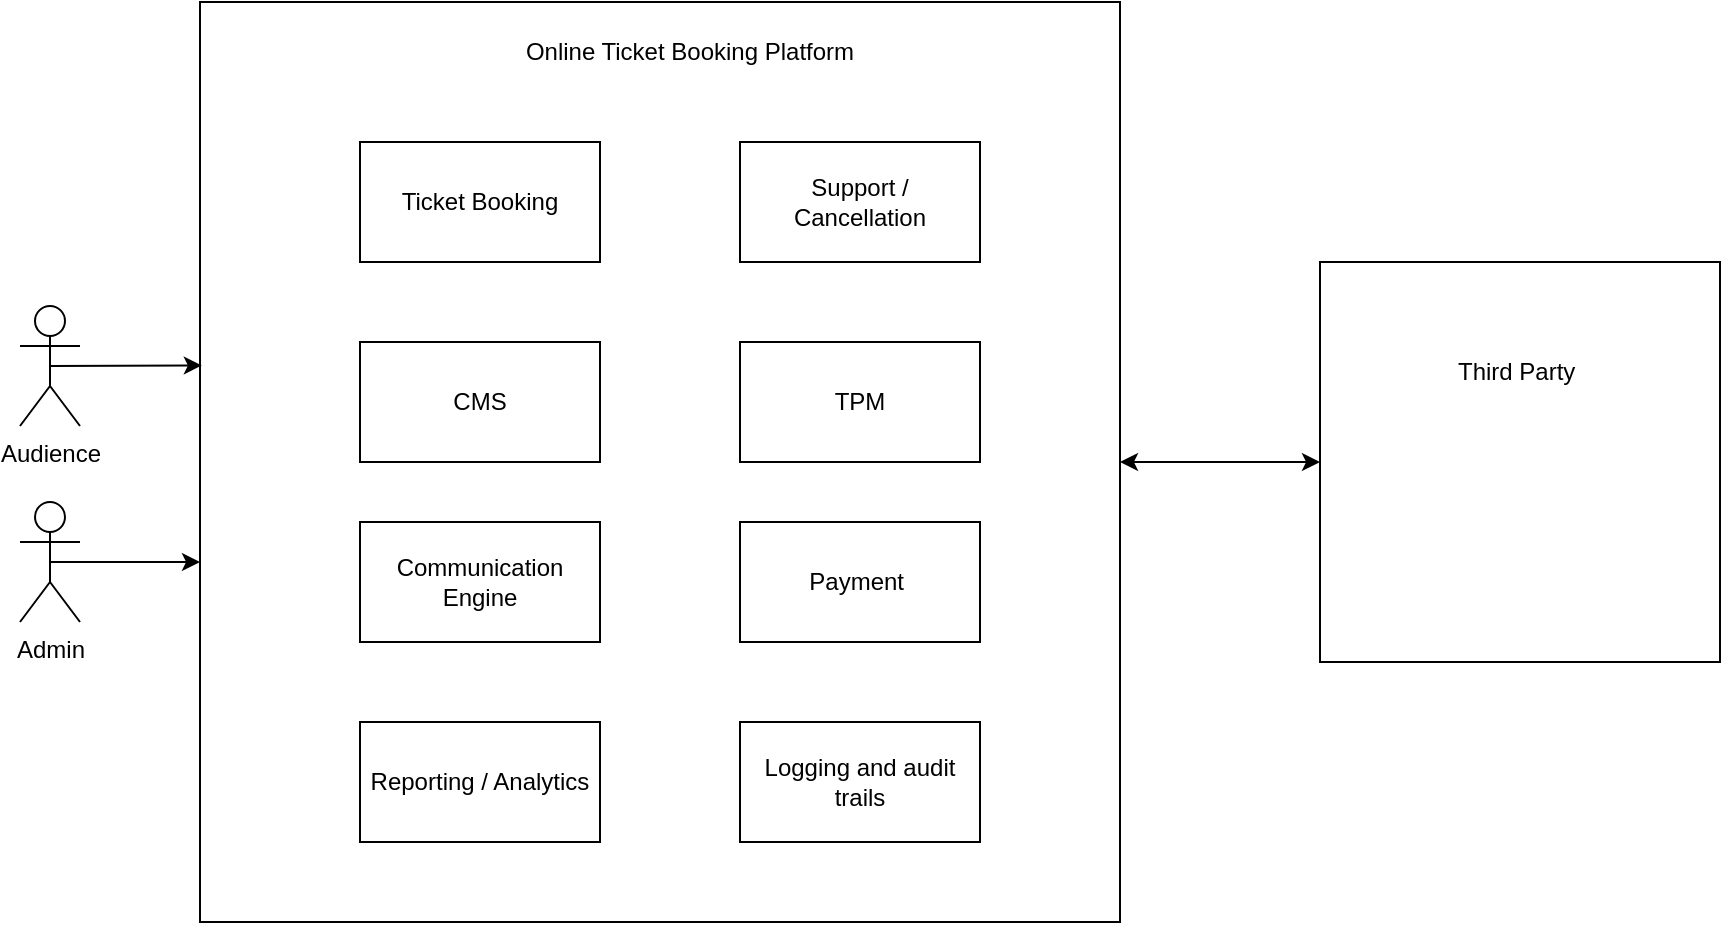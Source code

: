 <mxfile version="24.6.4" type="device" pages="2">
  <diagram name="Page-1" id="ZETrsGoXSaeO2oadTcNZ">
    <mxGraphModel dx="2020" dy="769" grid="1" gridSize="10" guides="1" tooltips="1" connect="1" arrows="1" fold="1" page="1" pageScale="1" pageWidth="827" pageHeight="1169" math="0" shadow="0">
      <root>
        <mxCell id="0" />
        <mxCell id="1" parent="0" />
        <mxCell id="-ZY2I9VDRxKjqA1raJWd-1" value="" style="whiteSpace=wrap;html=1;aspect=fixed;" vertex="1" parent="1">
          <mxGeometry x="40" y="70" width="460" height="460" as="geometry" />
        </mxCell>
        <mxCell id="-ZY2I9VDRxKjqA1raJWd-2" value="Ticket Booking" style="rounded=0;whiteSpace=wrap;html=1;" vertex="1" parent="1">
          <mxGeometry x="120" y="140" width="120" height="60" as="geometry" />
        </mxCell>
        <mxCell id="-ZY2I9VDRxKjqA1raJWd-3" value="Audience" style="shape=umlActor;verticalLabelPosition=bottom;verticalAlign=top;html=1;outlineConnect=0;" vertex="1" parent="1">
          <mxGeometry x="-50" y="222" width="30" height="60" as="geometry" />
        </mxCell>
        <mxCell id="-ZY2I9VDRxKjqA1raJWd-4" value="Admin" style="shape=umlActor;verticalLabelPosition=bottom;verticalAlign=top;html=1;outlineConnect=0;" vertex="1" parent="1">
          <mxGeometry x="-50" y="320" width="30" height="60" as="geometry" />
        </mxCell>
        <mxCell id="-ZY2I9VDRxKjqA1raJWd-5" value="Support / Cancellation" style="rounded=0;whiteSpace=wrap;html=1;" vertex="1" parent="1">
          <mxGeometry x="310" y="140" width="120" height="60" as="geometry" />
        </mxCell>
        <mxCell id="-ZY2I9VDRxKjqA1raJWd-6" value="CMS" style="rounded=0;whiteSpace=wrap;html=1;" vertex="1" parent="1">
          <mxGeometry x="120" y="240" width="120" height="60" as="geometry" />
        </mxCell>
        <mxCell id="-ZY2I9VDRxKjqA1raJWd-7" value="Online Ticket Booking Platform" style="text;html=1;align=center;verticalAlign=middle;whiteSpace=wrap;rounded=0;" vertex="1" parent="1">
          <mxGeometry x="180" y="80" width="210" height="30" as="geometry" />
        </mxCell>
        <mxCell id="-ZY2I9VDRxKjqA1raJWd-8" value="" style="whiteSpace=wrap;html=1;aspect=fixed;" vertex="1" parent="1">
          <mxGeometry x="600" y="200" width="200" height="200" as="geometry" />
        </mxCell>
        <mxCell id="-ZY2I9VDRxKjqA1raJWd-9" value="Third Party&amp;nbsp;" style="text;html=1;align=center;verticalAlign=middle;whiteSpace=wrap;rounded=0;" vertex="1" parent="1">
          <mxGeometry x="640" y="240" width="120" height="30" as="geometry" />
        </mxCell>
        <mxCell id="-ZY2I9VDRxKjqA1raJWd-12" value="TPM" style="rounded=0;whiteSpace=wrap;html=1;" vertex="1" parent="1">
          <mxGeometry x="310" y="240" width="120" height="60" as="geometry" />
        </mxCell>
        <mxCell id="-ZY2I9VDRxKjqA1raJWd-13" value="" style="endArrow=classic;html=1;rounded=0;exitX=0.5;exitY=0.5;exitDx=0;exitDy=0;exitPerimeter=0;entryX=0.002;entryY=0.395;entryDx=0;entryDy=0;entryPerimeter=0;" edge="1" parent="1" source="-ZY2I9VDRxKjqA1raJWd-3" target="-ZY2I9VDRxKjqA1raJWd-1">
          <mxGeometry width="50" height="50" relative="1" as="geometry">
            <mxPoint x="350" y="340" as="sourcePoint" />
            <mxPoint x="400" y="290" as="targetPoint" />
          </mxGeometry>
        </mxCell>
        <mxCell id="-ZY2I9VDRxKjqA1raJWd-14" value="" style="endArrow=classic;html=1;rounded=0;exitX=0.5;exitY=0.5;exitDx=0;exitDy=0;exitPerimeter=0;" edge="1" parent="1" source="-ZY2I9VDRxKjqA1raJWd-4">
          <mxGeometry width="50" height="50" relative="1" as="geometry">
            <mxPoint x="-20" y="349.5" as="sourcePoint" />
            <mxPoint x="40" y="350" as="targetPoint" />
          </mxGeometry>
        </mxCell>
        <mxCell id="-ZY2I9VDRxKjqA1raJWd-15" value="" style="endArrow=classic;startArrow=classic;html=1;rounded=0;entryX=0;entryY=0.5;entryDx=0;entryDy=0;" edge="1" parent="1" source="-ZY2I9VDRxKjqA1raJWd-1" target="-ZY2I9VDRxKjqA1raJWd-8">
          <mxGeometry width="50" height="50" relative="1" as="geometry">
            <mxPoint x="350" y="340" as="sourcePoint" />
            <mxPoint x="400" y="290" as="targetPoint" />
          </mxGeometry>
        </mxCell>
        <mxCell id="-ZY2I9VDRxKjqA1raJWd-16" value="Communication Engine" style="rounded=0;whiteSpace=wrap;html=1;" vertex="1" parent="1">
          <mxGeometry x="120" y="330" width="120" height="60" as="geometry" />
        </mxCell>
        <mxCell id="-ZY2I9VDRxKjqA1raJWd-17" value="Payment&amp;nbsp;" style="rounded=0;whiteSpace=wrap;html=1;" vertex="1" parent="1">
          <mxGeometry x="310" y="330" width="120" height="60" as="geometry" />
        </mxCell>
        <mxCell id="-ZY2I9VDRxKjqA1raJWd-18" value="Reporting / Analytics" style="rounded=0;whiteSpace=wrap;html=1;" vertex="1" parent="1">
          <mxGeometry x="120" y="430" width="120" height="60" as="geometry" />
        </mxCell>
        <mxCell id="-ZY2I9VDRxKjqA1raJWd-19" value="Logging and audit trails" style="rounded=0;whiteSpace=wrap;html=1;" vertex="1" parent="1">
          <mxGeometry x="310" y="430" width="120" height="60" as="geometry" />
        </mxCell>
      </root>
    </mxGraphModel>
  </diagram>
  <diagram id="EAps5bdkBLDhu_HRFeKK" name="Page-2">
    <mxGraphModel dx="2947" dy="1367" grid="1" gridSize="10" guides="1" tooltips="1" connect="1" arrows="1" fold="1" page="1" pageScale="1" pageWidth="827" pageHeight="1169" math="0" shadow="0">
      <root>
        <mxCell id="0" />
        <mxCell id="1" parent="0" />
        <mxCell id="jvGvWvFFR-JhSyhKIdFV-46" value="" style="edgeStyle=orthogonalEdgeStyle;rounded=0;orthogonalLoop=1;jettySize=auto;html=1;entryX=0;entryY=0.5;entryDx=0;entryDy=0;" edge="1" parent="1" source="jvGvWvFFR-JhSyhKIdFV-1" target="jvGvWvFFR-JhSyhKIdFV-20">
          <mxGeometry relative="1" as="geometry">
            <mxPoint x="560" y="270" as="targetPoint" />
          </mxGeometry>
        </mxCell>
        <mxCell id="jvGvWvFFR-JhSyhKIdFV-1" value="User" style="rounded=0;whiteSpace=wrap;html=1;" vertex="1" parent="1">
          <mxGeometry x="340" y="240" width="120" height="60" as="geometry" />
        </mxCell>
        <mxCell id="jvGvWvFFR-JhSyhKIdFV-2" value="userId" style="ellipse;whiteSpace=wrap;html=1;" vertex="1" parent="1">
          <mxGeometry x="290" y="170" width="70" height="40" as="geometry" />
        </mxCell>
        <mxCell id="jvGvWvFFR-JhSyhKIdFV-3" value="username" style="ellipse;whiteSpace=wrap;html=1;" vertex="1" parent="1">
          <mxGeometry x="365" y="170" width="70" height="40" as="geometry" />
        </mxCell>
        <mxCell id="jvGvWvFFR-JhSyhKIdFV-4" value="PII" style="ellipse;whiteSpace=wrap;html=1;" vertex="1" parent="1">
          <mxGeometry x="230" y="200" width="70" height="40" as="geometry" />
        </mxCell>
        <mxCell id="jvGvWvFFR-JhSyhKIdFV-5" value="mobile" style="ellipse;whiteSpace=wrap;html=1;" vertex="1" parent="1">
          <mxGeometry x="220" y="250" width="70" height="40" as="geometry" />
        </mxCell>
        <mxCell id="jvGvWvFFR-JhSyhKIdFV-6" value="createdAt" style="ellipse;whiteSpace=wrap;html=1;" vertex="1" parent="1">
          <mxGeometry x="220" y="300" width="70" height="40" as="geometry" />
        </mxCell>
        <mxCell id="jvGvWvFFR-JhSyhKIdFV-7" value="updatedAt" style="ellipse;whiteSpace=wrap;html=1;" vertex="1" parent="1">
          <mxGeometry x="280" y="340" width="70" height="40" as="geometry" />
        </mxCell>
        <mxCell id="jvGvWvFFR-JhSyhKIdFV-8" value="" style="endArrow=classic;html=1;rounded=0;exitX=0.5;exitY=1;exitDx=0;exitDy=0;entryX=0;entryY=0;entryDx=0;entryDy=0;" edge="1" parent="1" source="jvGvWvFFR-JhSyhKIdFV-2" target="jvGvWvFFR-JhSyhKIdFV-1">
          <mxGeometry width="50" height="50" relative="1" as="geometry">
            <mxPoint x="390" y="340" as="sourcePoint" />
            <mxPoint x="440" y="290" as="targetPoint" />
          </mxGeometry>
        </mxCell>
        <mxCell id="jvGvWvFFR-JhSyhKIdFV-9" value="" style="endArrow=classic;html=1;rounded=0;exitX=0.5;exitY=1;exitDx=0;exitDy=0;entryX=0.5;entryY=0;entryDx=0;entryDy=0;" edge="1" parent="1" source="jvGvWvFFR-JhSyhKIdFV-3" target="jvGvWvFFR-JhSyhKIdFV-1">
          <mxGeometry width="50" height="50" relative="1" as="geometry">
            <mxPoint x="335" y="220" as="sourcePoint" />
            <mxPoint x="350" y="250" as="targetPoint" />
          </mxGeometry>
        </mxCell>
        <mxCell id="jvGvWvFFR-JhSyhKIdFV-10" value="" style="endArrow=classic;html=1;rounded=0;exitX=1;exitY=1;exitDx=0;exitDy=0;entryX=0;entryY=0.25;entryDx=0;entryDy=0;" edge="1" parent="1" source="jvGvWvFFR-JhSyhKIdFV-4" target="jvGvWvFFR-JhSyhKIdFV-1">
          <mxGeometry width="50" height="50" relative="1" as="geometry">
            <mxPoint x="424" y="220" as="sourcePoint" />
            <mxPoint x="410" y="250" as="targetPoint" />
          </mxGeometry>
        </mxCell>
        <mxCell id="jvGvWvFFR-JhSyhKIdFV-11" value="" style="endArrow=classic;html=1;rounded=0;exitX=1;exitY=0.5;exitDx=0;exitDy=0;entryX=0;entryY=0.383;entryDx=0;entryDy=0;entryPerimeter=0;" edge="1" parent="1" source="jvGvWvFFR-JhSyhKIdFV-5" target="jvGvWvFFR-JhSyhKIdFV-1">
          <mxGeometry width="50" height="50" relative="1" as="geometry">
            <mxPoint x="300" y="244" as="sourcePoint" />
            <mxPoint x="350" y="265" as="targetPoint" />
          </mxGeometry>
        </mxCell>
        <mxCell id="jvGvWvFFR-JhSyhKIdFV-12" value="" style="endArrow=classic;html=1;rounded=0;exitX=1;exitY=0;exitDx=0;exitDy=0;entryX=0;entryY=0.5;entryDx=0;entryDy=0;" edge="1" parent="1" source="jvGvWvFFR-JhSyhKIdFV-6" target="jvGvWvFFR-JhSyhKIdFV-1">
          <mxGeometry width="50" height="50" relative="1" as="geometry">
            <mxPoint x="300" y="280" as="sourcePoint" />
            <mxPoint x="350" y="273" as="targetPoint" />
          </mxGeometry>
        </mxCell>
        <mxCell id="jvGvWvFFR-JhSyhKIdFV-13" value="" style="endArrow=classic;html=1;rounded=0;exitX=0.5;exitY=0;exitDx=0;exitDy=0;entryX=0;entryY=0.75;entryDx=0;entryDy=0;" edge="1" parent="1" source="jvGvWvFFR-JhSyhKIdFV-7" target="jvGvWvFFR-JhSyhKIdFV-1">
          <mxGeometry width="50" height="50" relative="1" as="geometry">
            <mxPoint x="290" y="316" as="sourcePoint" />
            <mxPoint x="350" y="280" as="targetPoint" />
          </mxGeometry>
        </mxCell>
        <mxCell id="jvGvWvFFR-JhSyhKIdFV-15" value="" style="edgeStyle=orthogonalEdgeStyle;rounded=0;orthogonalLoop=1;jettySize=auto;html=1;" edge="1" parent="1" source="jvGvWvFFR-JhSyhKIdFV-14" target="jvGvWvFFR-JhSyhKIdFV-1">
          <mxGeometry relative="1" as="geometry" />
        </mxCell>
        <mxCell id="jvGvWvFFR-JhSyhKIdFV-14" value="Password" style="ellipse;whiteSpace=wrap;html=1;" vertex="1" parent="1">
          <mxGeometry x="365" y="340" width="70" height="40" as="geometry" />
        </mxCell>
        <mxCell id="jvGvWvFFR-JhSyhKIdFV-16" value="email" style="ellipse;whiteSpace=wrap;html=1;" vertex="1" parent="1">
          <mxGeometry x="440" y="170" width="70" height="40" as="geometry" />
        </mxCell>
        <mxCell id="jvGvWvFFR-JhSyhKIdFV-18" value="" style="endArrow=classic;html=1;rounded=0;exitX=0;exitY=1;exitDx=0;exitDy=0;entryX=0.75;entryY=0;entryDx=0;entryDy=0;" edge="1" parent="1" source="jvGvWvFFR-JhSyhKIdFV-16" target="jvGvWvFFR-JhSyhKIdFV-1">
          <mxGeometry width="50" height="50" relative="1" as="geometry">
            <mxPoint x="410" y="220" as="sourcePoint" />
            <mxPoint x="410" y="250" as="targetPoint" />
          </mxGeometry>
        </mxCell>
        <mxCell id="jvGvWvFFR-JhSyhKIdFV-20" value="Book" style="rhombus;whiteSpace=wrap;html=1;" vertex="1" parent="1">
          <mxGeometry x="630" y="230" width="80" height="80" as="geometry" />
        </mxCell>
        <mxCell id="jvGvWvFFR-JhSyhKIdFV-68" value="" style="edgeStyle=orthogonalEdgeStyle;rounded=0;orthogonalLoop=1;jettySize=auto;html=1;" edge="1" parent="1" source="jvGvWvFFR-JhSyhKIdFV-22" target="jvGvWvFFR-JhSyhKIdFV-65">
          <mxGeometry relative="1" as="geometry" />
        </mxCell>
        <mxCell id="jvGvWvFFR-JhSyhKIdFV-22" value="Booking" style="rounded=0;whiteSpace=wrap;html=1;" vertex="1" parent="1">
          <mxGeometry x="920" y="240" width="120" height="60" as="geometry" />
        </mxCell>
        <mxCell id="jvGvWvFFR-JhSyhKIdFV-23" value="BookingID" style="ellipse;whiteSpace=wrap;html=1;" vertex="1" parent="1">
          <mxGeometry x="870" y="170" width="70" height="40" as="geometry" />
        </mxCell>
        <mxCell id="jvGvWvFFR-JhSyhKIdFV-24" value="UserID" style="ellipse;whiteSpace=wrap;html=1;" vertex="1" parent="1">
          <mxGeometry x="945" y="170" width="70" height="40" as="geometry" />
        </mxCell>
        <mxCell id="jvGvWvFFR-JhSyhKIdFV-25" value="BookingDate" style="ellipse;whiteSpace=wrap;html=1;" vertex="1" parent="1">
          <mxGeometry x="810" y="200" width="70" height="40" as="geometry" />
        </mxCell>
        <mxCell id="jvGvWvFFR-JhSyhKIdFV-27" value="createdAt" style="ellipse;whiteSpace=wrap;html=1;" vertex="1" parent="1">
          <mxGeometry x="800" y="280" width="70" height="40" as="geometry" />
        </mxCell>
        <mxCell id="jvGvWvFFR-JhSyhKIdFV-28" value="updatedAt" style="ellipse;whiteSpace=wrap;html=1;" vertex="1" parent="1">
          <mxGeometry x="840" y="330" width="70" height="40" as="geometry" />
        </mxCell>
        <mxCell id="jvGvWvFFR-JhSyhKIdFV-29" value="" style="endArrow=classic;html=1;rounded=0;exitX=0.5;exitY=1;exitDx=0;exitDy=0;entryX=0;entryY=0;entryDx=0;entryDy=0;" edge="1" parent="1" source="jvGvWvFFR-JhSyhKIdFV-23" target="jvGvWvFFR-JhSyhKIdFV-22">
          <mxGeometry width="50" height="50" relative="1" as="geometry">
            <mxPoint x="970" y="340" as="sourcePoint" />
            <mxPoint x="1020" y="290" as="targetPoint" />
          </mxGeometry>
        </mxCell>
        <mxCell id="jvGvWvFFR-JhSyhKIdFV-30" value="" style="endArrow=classic;html=1;rounded=0;exitX=0.5;exitY=1;exitDx=0;exitDy=0;entryX=0.5;entryY=0;entryDx=0;entryDy=0;" edge="1" parent="1" source="jvGvWvFFR-JhSyhKIdFV-24" target="jvGvWvFFR-JhSyhKIdFV-22">
          <mxGeometry width="50" height="50" relative="1" as="geometry">
            <mxPoint x="915" y="220" as="sourcePoint" />
            <mxPoint x="930" y="250" as="targetPoint" />
          </mxGeometry>
        </mxCell>
        <mxCell id="jvGvWvFFR-JhSyhKIdFV-31" value="" style="endArrow=classic;html=1;rounded=0;exitX=1;exitY=1;exitDx=0;exitDy=0;entryX=0;entryY=0.25;entryDx=0;entryDy=0;" edge="1" parent="1" source="jvGvWvFFR-JhSyhKIdFV-25" target="jvGvWvFFR-JhSyhKIdFV-22">
          <mxGeometry width="50" height="50" relative="1" as="geometry">
            <mxPoint x="1004" y="220" as="sourcePoint" />
            <mxPoint x="990" y="250" as="targetPoint" />
          </mxGeometry>
        </mxCell>
        <mxCell id="jvGvWvFFR-JhSyhKIdFV-33" value="" style="endArrow=classic;html=1;rounded=0;exitX=1;exitY=0;exitDx=0;exitDy=0;entryX=0;entryY=0.5;entryDx=0;entryDy=0;" edge="1" parent="1" source="jvGvWvFFR-JhSyhKIdFV-27" target="jvGvWvFFR-JhSyhKIdFV-22">
          <mxGeometry width="50" height="50" relative="1" as="geometry">
            <mxPoint x="880" y="280" as="sourcePoint" />
            <mxPoint x="930" y="273" as="targetPoint" />
          </mxGeometry>
        </mxCell>
        <mxCell id="jvGvWvFFR-JhSyhKIdFV-34" value="" style="endArrow=classic;html=1;rounded=0;exitX=0.5;exitY=0;exitDx=0;exitDy=0;entryX=0;entryY=0.75;entryDx=0;entryDy=0;" edge="1" parent="1" source="jvGvWvFFR-JhSyhKIdFV-28" target="jvGvWvFFR-JhSyhKIdFV-22">
          <mxGeometry width="50" height="50" relative="1" as="geometry">
            <mxPoint x="870" y="316" as="sourcePoint" />
            <mxPoint x="930" y="280" as="targetPoint" />
          </mxGeometry>
        </mxCell>
        <mxCell id="jvGvWvFFR-JhSyhKIdFV-35" value="" style="edgeStyle=orthogonalEdgeStyle;rounded=0;orthogonalLoop=1;jettySize=auto;html=1;entryX=1;entryY=1;entryDx=0;entryDy=0;" edge="1" parent="1" source="jvGvWvFFR-JhSyhKIdFV-36" target="jvGvWvFFR-JhSyhKIdFV-22">
          <mxGeometry relative="1" as="geometry" />
        </mxCell>
        <mxCell id="jvGvWvFFR-JhSyhKIdFV-36" value="TotalPrice" style="ellipse;whiteSpace=wrap;html=1;" vertex="1" parent="1">
          <mxGeometry x="1110" y="310" width="70" height="40" as="geometry" />
        </mxCell>
        <mxCell id="jvGvWvFFR-JhSyhKIdFV-37" value="ShowtimeID" style="ellipse;whiteSpace=wrap;html=1;" vertex="1" parent="1">
          <mxGeometry x="1020" y="170" width="70" height="40" as="geometry" />
        </mxCell>
        <mxCell id="jvGvWvFFR-JhSyhKIdFV-38" value="" style="endArrow=classic;html=1;rounded=0;exitX=0;exitY=1;exitDx=0;exitDy=0;entryX=0.75;entryY=0;entryDx=0;entryDy=0;" edge="1" parent="1" source="jvGvWvFFR-JhSyhKIdFV-37" target="jvGvWvFFR-JhSyhKIdFV-22">
          <mxGeometry width="50" height="50" relative="1" as="geometry">
            <mxPoint x="990" y="220" as="sourcePoint" />
            <mxPoint x="990" y="250" as="targetPoint" />
          </mxGeometry>
        </mxCell>
        <mxCell id="jvGvWvFFR-JhSyhKIdFV-40" value="" style="edgeStyle=orthogonalEdgeStyle;rounded=0;orthogonalLoop=1;jettySize=auto;html=1;" edge="1" parent="1" source="jvGvWvFFR-JhSyhKIdFV-39" target="jvGvWvFFR-JhSyhKIdFV-22">
          <mxGeometry relative="1" as="geometry">
            <Array as="points">
              <mxPoint x="1065" y="320" />
              <mxPoint x="1020" y="320" />
            </Array>
          </mxGeometry>
        </mxCell>
        <mxCell id="jvGvWvFFR-JhSyhKIdFV-39" value="PaymentStatus" style="ellipse;whiteSpace=wrap;html=1;" vertex="1" parent="1">
          <mxGeometry x="1090" y="250" width="90" height="40" as="geometry" />
        </mxCell>
        <mxCell id="jvGvWvFFR-JhSyhKIdFV-41" value="PaymentMethod" style="ellipse;whiteSpace=wrap;html=1;" vertex="1" parent="1">
          <mxGeometry x="1070" y="205" width="100" height="40" as="geometry" />
        </mxCell>
        <mxCell id="jvGvWvFFR-JhSyhKIdFV-44" value="" style="endArrow=classic;html=1;rounded=0;exitX=0;exitY=0.5;exitDx=0;exitDy=0;entryX=1;entryY=0;entryDx=0;entryDy=0;" edge="1" parent="1" source="jvGvWvFFR-JhSyhKIdFV-41" target="jvGvWvFFR-JhSyhKIdFV-22">
          <mxGeometry width="50" height="50" relative="1" as="geometry">
            <mxPoint x="1040" y="214" as="sourcePoint" />
            <mxPoint x="1020" y="250" as="targetPoint" />
          </mxGeometry>
        </mxCell>
        <mxCell id="jvGvWvFFR-JhSyhKIdFV-47" value="" style="edgeStyle=orthogonalEdgeStyle;rounded=0;orthogonalLoop=1;jettySize=auto;html=1;entryX=0;entryY=0.5;entryDx=0;entryDy=0;exitX=1;exitY=0.5;exitDx=0;exitDy=0;" edge="1" parent="1" source="jvGvWvFFR-JhSyhKIdFV-20" target="jvGvWvFFR-JhSyhKIdFV-22">
          <mxGeometry relative="1" as="geometry">
            <mxPoint x="470" y="280" as="sourcePoint" />
            <mxPoint x="640" y="280" as="targetPoint" />
          </mxGeometry>
        </mxCell>
        <mxCell id="jvGvWvFFR-JhSyhKIdFV-72" value="" style="edgeStyle=orthogonalEdgeStyle;rounded=0;orthogonalLoop=1;jettySize=auto;html=1;" edge="1" parent="1" source="jvGvWvFFR-JhSyhKIdFV-48" target="jvGvWvFFR-JhSyhKIdFV-71">
          <mxGeometry relative="1" as="geometry" />
        </mxCell>
        <mxCell id="jvGvWvFFR-JhSyhKIdFV-48" value="BookingDetails" style="rounded=0;whiteSpace=wrap;html=1;" vertex="1" parent="1">
          <mxGeometry x="920" y="570" width="120" height="60" as="geometry" />
        </mxCell>
        <mxCell id="jvGvWvFFR-JhSyhKIdFV-51" value="id" style="ellipse;whiteSpace=wrap;html=1;" vertex="1" parent="1">
          <mxGeometry x="810" y="530" width="70" height="40" as="geometry" />
        </mxCell>
        <mxCell id="jvGvWvFFR-JhSyhKIdFV-52" value="BookingID" style="ellipse;whiteSpace=wrap;html=1;" vertex="1" parent="1">
          <mxGeometry x="800" y="580" width="70" height="40" as="geometry" />
        </mxCell>
        <mxCell id="jvGvWvFFR-JhSyhKIdFV-53" value="SeatID" style="ellipse;whiteSpace=wrap;html=1;" vertex="1" parent="1">
          <mxGeometry x="800" y="630" width="70" height="40" as="geometry" />
        </mxCell>
        <mxCell id="jvGvWvFFR-JhSyhKIdFV-54" value="updatedAt" style="ellipse;whiteSpace=wrap;html=1;" vertex="1" parent="1">
          <mxGeometry x="860" y="670" width="70" height="40" as="geometry" />
        </mxCell>
        <mxCell id="jvGvWvFFR-JhSyhKIdFV-57" value="" style="endArrow=classic;html=1;rounded=0;exitX=1;exitY=1;exitDx=0;exitDy=0;entryX=0;entryY=0.25;entryDx=0;entryDy=0;" edge="1" parent="1" source="jvGvWvFFR-JhSyhKIdFV-51" target="jvGvWvFFR-JhSyhKIdFV-48">
          <mxGeometry width="50" height="50" relative="1" as="geometry">
            <mxPoint x="1004" y="550" as="sourcePoint" />
            <mxPoint x="990" y="580" as="targetPoint" />
          </mxGeometry>
        </mxCell>
        <mxCell id="jvGvWvFFR-JhSyhKIdFV-58" value="" style="endArrow=classic;html=1;rounded=0;exitX=1;exitY=0.5;exitDx=0;exitDy=0;entryX=0;entryY=0.383;entryDx=0;entryDy=0;entryPerimeter=0;" edge="1" parent="1" source="jvGvWvFFR-JhSyhKIdFV-52" target="jvGvWvFFR-JhSyhKIdFV-48">
          <mxGeometry width="50" height="50" relative="1" as="geometry">
            <mxPoint x="880" y="574" as="sourcePoint" />
            <mxPoint x="930" y="595" as="targetPoint" />
          </mxGeometry>
        </mxCell>
        <mxCell id="jvGvWvFFR-JhSyhKIdFV-59" value="" style="endArrow=classic;html=1;rounded=0;exitX=1;exitY=0;exitDx=0;exitDy=0;entryX=0;entryY=0.5;entryDx=0;entryDy=0;" edge="1" parent="1" source="jvGvWvFFR-JhSyhKIdFV-53" target="jvGvWvFFR-JhSyhKIdFV-48">
          <mxGeometry width="50" height="50" relative="1" as="geometry">
            <mxPoint x="880" y="610" as="sourcePoint" />
            <mxPoint x="930" y="603" as="targetPoint" />
          </mxGeometry>
        </mxCell>
        <mxCell id="jvGvWvFFR-JhSyhKIdFV-60" value="" style="endArrow=classic;html=1;rounded=0;exitX=0.5;exitY=0;exitDx=0;exitDy=0;entryX=0;entryY=0.75;entryDx=0;entryDy=0;" edge="1" parent="1" source="jvGvWvFFR-JhSyhKIdFV-54" target="jvGvWvFFR-JhSyhKIdFV-48">
          <mxGeometry width="50" height="50" relative="1" as="geometry">
            <mxPoint x="870" y="646" as="sourcePoint" />
            <mxPoint x="930" y="610" as="targetPoint" />
          </mxGeometry>
        </mxCell>
        <mxCell id="jvGvWvFFR-JhSyhKIdFV-61" value="" style="edgeStyle=orthogonalEdgeStyle;rounded=0;orthogonalLoop=1;jettySize=auto;html=1;" edge="1" parent="1" source="jvGvWvFFR-JhSyhKIdFV-62" target="jvGvWvFFR-JhSyhKIdFV-48">
          <mxGeometry relative="1" as="geometry" />
        </mxCell>
        <mxCell id="jvGvWvFFR-JhSyhKIdFV-62" value="createdAt" style="ellipse;whiteSpace=wrap;html=1;" vertex="1" parent="1">
          <mxGeometry x="945" y="670" width="70" height="40" as="geometry" />
        </mxCell>
        <mxCell id="jvGvWvFFR-JhSyhKIdFV-63" value="Price" style="ellipse;whiteSpace=wrap;html=1;" vertex="1" parent="1">
          <mxGeometry x="1020" y="660" width="70" height="40" as="geometry" />
        </mxCell>
        <mxCell id="jvGvWvFFR-JhSyhKIdFV-64" value="" style="endArrow=classic;html=1;rounded=0;exitX=0;exitY=0;exitDx=0;exitDy=0;entryX=0.75;entryY=1;entryDx=0;entryDy=0;" edge="1" parent="1" source="jvGvWvFFR-JhSyhKIdFV-63" target="jvGvWvFFR-JhSyhKIdFV-48">
          <mxGeometry width="50" height="50" relative="1" as="geometry">
            <mxPoint x="990" y="550" as="sourcePoint" />
            <mxPoint x="990" y="580" as="targetPoint" />
          </mxGeometry>
        </mxCell>
        <mxCell id="jvGvWvFFR-JhSyhKIdFV-66" value="" style="edgeStyle=orthogonalEdgeStyle;rounded=0;orthogonalLoop=1;jettySize=auto;html=1;" edge="1" parent="1" source="jvGvWvFFR-JhSyhKIdFV-65" target="jvGvWvFFR-JhSyhKIdFV-48">
          <mxGeometry relative="1" as="geometry" />
        </mxCell>
        <mxCell id="jvGvWvFFR-JhSyhKIdFV-65" value="has" style="rhombus;whiteSpace=wrap;html=1;" vertex="1" parent="1">
          <mxGeometry x="940" y="400" width="80" height="80" as="geometry" />
        </mxCell>
        <mxCell id="jvGvWvFFR-JhSyhKIdFV-69" value="one" style="text;html=1;align=center;verticalAlign=middle;whiteSpace=wrap;rounded=0;" vertex="1" parent="1">
          <mxGeometry x="980" y="360" width="60" height="30" as="geometry" />
        </mxCell>
        <mxCell id="jvGvWvFFR-JhSyhKIdFV-70" value="many" style="text;html=1;align=center;verticalAlign=middle;whiteSpace=wrap;rounded=0;" vertex="1" parent="1">
          <mxGeometry x="990" y="470" width="60" height="30" as="geometry" />
        </mxCell>
        <mxCell id="jvGvWvFFR-JhSyhKIdFV-71" value="Price" style="ellipse;whiteSpace=wrap;html=1;" vertex="1" parent="1">
          <mxGeometry x="1060" y="610" width="70" height="40" as="geometry" />
        </mxCell>
        <mxCell id="jvGvWvFFR-JhSyhKIdFV-73" value="one" style="text;html=1;align=center;verticalAlign=middle;whiteSpace=wrap;rounded=0;" vertex="1" parent="1">
          <mxGeometry x="550" y="230" width="60" height="30" as="geometry" />
        </mxCell>
        <mxCell id="jvGvWvFFR-JhSyhKIdFV-74" value="many" style="text;html=1;align=center;verticalAlign=middle;whiteSpace=wrap;rounded=0;" vertex="1" parent="1">
          <mxGeometry x="710" y="230" width="60" height="30" as="geometry" />
        </mxCell>
        <mxCell id="jvGvWvFFR-JhSyhKIdFV-75" value="Theater" style="rounded=0;whiteSpace=wrap;html=1;" vertex="1" parent="1">
          <mxGeometry x="-10" y="550" width="120" height="60" as="geometry" />
        </mxCell>
        <mxCell id="jvGvWvFFR-JhSyhKIdFV-76" value="location" style="ellipse;whiteSpace=wrap;html=1;" vertex="1" parent="1">
          <mxGeometry x="-60" y="480" width="70" height="40" as="geometry" />
        </mxCell>
        <mxCell id="jvGvWvFFR-JhSyhKIdFV-77" value="Name" style="ellipse;whiteSpace=wrap;html=1;" vertex="1" parent="1">
          <mxGeometry x="15" y="480" width="70" height="40" as="geometry" />
        </mxCell>
        <mxCell id="jvGvWvFFR-JhSyhKIdFV-78" value="PII" style="ellipse;whiteSpace=wrap;html=1;" vertex="1" parent="1">
          <mxGeometry x="-120" y="510" width="70" height="40" as="geometry" />
        </mxCell>
        <mxCell id="jvGvWvFFR-JhSyhKIdFV-79" value="#ofScreens" style="ellipse;whiteSpace=wrap;html=1;" vertex="1" parent="1">
          <mxGeometry x="-160" y="560" width="100" height="40" as="geometry" />
        </mxCell>
        <mxCell id="jvGvWvFFR-JhSyhKIdFV-80" value="createdAt" style="ellipse;whiteSpace=wrap;html=1;" vertex="1" parent="1">
          <mxGeometry x="-130" y="610" width="70" height="40" as="geometry" />
        </mxCell>
        <mxCell id="jvGvWvFFR-JhSyhKIdFV-81" value="updatedAt" style="ellipse;whiteSpace=wrap;html=1;" vertex="1" parent="1">
          <mxGeometry x="-70" y="650" width="70" height="40" as="geometry" />
        </mxCell>
        <mxCell id="jvGvWvFFR-JhSyhKIdFV-82" value="" style="endArrow=classic;html=1;rounded=0;exitX=0.5;exitY=1;exitDx=0;exitDy=0;entryX=0;entryY=0;entryDx=0;entryDy=0;" edge="1" parent="1" source="jvGvWvFFR-JhSyhKIdFV-76" target="jvGvWvFFR-JhSyhKIdFV-75">
          <mxGeometry width="50" height="50" relative="1" as="geometry">
            <mxPoint x="40" y="650" as="sourcePoint" />
            <mxPoint x="90" y="600" as="targetPoint" />
          </mxGeometry>
        </mxCell>
        <mxCell id="jvGvWvFFR-JhSyhKIdFV-83" value="" style="endArrow=classic;html=1;rounded=0;exitX=0.5;exitY=1;exitDx=0;exitDy=0;entryX=0.5;entryY=0;entryDx=0;entryDy=0;" edge="1" parent="1" source="jvGvWvFFR-JhSyhKIdFV-77" target="jvGvWvFFR-JhSyhKIdFV-75">
          <mxGeometry width="50" height="50" relative="1" as="geometry">
            <mxPoint x="-15" y="530" as="sourcePoint" />
            <mxPoint y="560" as="targetPoint" />
          </mxGeometry>
        </mxCell>
        <mxCell id="jvGvWvFFR-JhSyhKIdFV-84" value="" style="endArrow=classic;html=1;rounded=0;exitX=1;exitY=1;exitDx=0;exitDy=0;entryX=0;entryY=0.25;entryDx=0;entryDy=0;" edge="1" parent="1" source="jvGvWvFFR-JhSyhKIdFV-78" target="jvGvWvFFR-JhSyhKIdFV-75">
          <mxGeometry width="50" height="50" relative="1" as="geometry">
            <mxPoint x="74" y="530" as="sourcePoint" />
            <mxPoint x="60" y="560" as="targetPoint" />
          </mxGeometry>
        </mxCell>
        <mxCell id="jvGvWvFFR-JhSyhKIdFV-85" value="" style="endArrow=classic;html=1;rounded=0;entryX=0;entryY=0.383;entryDx=0;entryDy=0;entryPerimeter=0;" edge="1" parent="1" source="jvGvWvFFR-JhSyhKIdFV-79" target="jvGvWvFFR-JhSyhKIdFV-75">
          <mxGeometry width="50" height="50" relative="1" as="geometry">
            <mxPoint x="-50" y="554" as="sourcePoint" />
            <mxPoint y="575" as="targetPoint" />
          </mxGeometry>
        </mxCell>
        <mxCell id="jvGvWvFFR-JhSyhKIdFV-86" value="" style="endArrow=classic;html=1;rounded=0;exitX=1;exitY=0;exitDx=0;exitDy=0;entryX=0;entryY=0.5;entryDx=0;entryDy=0;" edge="1" parent="1" source="jvGvWvFFR-JhSyhKIdFV-80" target="jvGvWvFFR-JhSyhKIdFV-75">
          <mxGeometry width="50" height="50" relative="1" as="geometry">
            <mxPoint x="-50" y="590" as="sourcePoint" />
            <mxPoint y="583" as="targetPoint" />
          </mxGeometry>
        </mxCell>
        <mxCell id="jvGvWvFFR-JhSyhKIdFV-87" value="" style="endArrow=classic;html=1;rounded=0;exitX=0.5;exitY=0;exitDx=0;exitDy=0;entryX=0;entryY=0.75;entryDx=0;entryDy=0;" edge="1" parent="1" source="jvGvWvFFR-JhSyhKIdFV-81" target="jvGvWvFFR-JhSyhKIdFV-75">
          <mxGeometry width="50" height="50" relative="1" as="geometry">
            <mxPoint x="-60" y="626" as="sourcePoint" />
            <mxPoint y="590" as="targetPoint" />
          </mxGeometry>
        </mxCell>
        <mxCell id="jvGvWvFFR-JhSyhKIdFV-88" value="" style="edgeStyle=orthogonalEdgeStyle;rounded=0;orthogonalLoop=1;jettySize=auto;html=1;" edge="1" parent="1" source="jvGvWvFFR-JhSyhKIdFV-89" target="jvGvWvFFR-JhSyhKIdFV-75">
          <mxGeometry relative="1" as="geometry" />
        </mxCell>
        <mxCell id="jvGvWvFFR-JhSyhKIdFV-89" value="phone/email" style="ellipse;whiteSpace=wrap;html=1;" vertex="1" parent="1">
          <mxGeometry x="130" y="545" width="70" height="40" as="geometry" />
        </mxCell>
        <mxCell id="jvGvWvFFR-JhSyhKIdFV-90" value="id" style="ellipse;whiteSpace=wrap;html=1;" vertex="1" parent="1">
          <mxGeometry x="90" y="480" width="70" height="40" as="geometry" />
        </mxCell>
        <mxCell id="jvGvWvFFR-JhSyhKIdFV-91" value="" style="endArrow=classic;html=1;rounded=0;exitX=0;exitY=1;exitDx=0;exitDy=0;entryX=0.75;entryY=0;entryDx=0;entryDy=0;" edge="1" parent="1" source="jvGvWvFFR-JhSyhKIdFV-90" target="jvGvWvFFR-JhSyhKIdFV-75">
          <mxGeometry width="50" height="50" relative="1" as="geometry">
            <mxPoint x="60" y="530" as="sourcePoint" />
            <mxPoint x="60" y="560" as="targetPoint" />
          </mxGeometry>
        </mxCell>
        <mxCell id="jvGvWvFFR-JhSyhKIdFV-137" value="" style="edgeStyle=orthogonalEdgeStyle;rounded=0;orthogonalLoop=1;jettySize=auto;html=1;" edge="1" parent="1" source="jvGvWvFFR-JhSyhKIdFV-94" target="jvGvWvFFR-JhSyhKIdFV-135">
          <mxGeometry relative="1" as="geometry" />
        </mxCell>
        <mxCell id="jvGvWvFFR-JhSyhKIdFV-165" value="" style="edgeStyle=orthogonalEdgeStyle;rounded=0;orthogonalLoop=1;jettySize=auto;html=1;" edge="1" parent="1" source="jvGvWvFFR-JhSyhKIdFV-94" target="jvGvWvFFR-JhSyhKIdFV-164">
          <mxGeometry relative="1" as="geometry" />
        </mxCell>
        <mxCell id="jvGvWvFFR-JhSyhKIdFV-94" value="Screen" style="rounded=0;whiteSpace=wrap;html=1;" vertex="1" parent="1">
          <mxGeometry x="-10" y="790" width="120" height="60" as="geometry" />
        </mxCell>
        <mxCell id="jvGvWvFFR-JhSyhKIdFV-95" value="id" style="ellipse;whiteSpace=wrap;html=1;" vertex="1" parent="1">
          <mxGeometry x="-120" y="750" width="70" height="40" as="geometry" />
        </mxCell>
        <mxCell id="jvGvWvFFR-JhSyhKIdFV-96" value="tid" style="ellipse;whiteSpace=wrap;html=1;" vertex="1" parent="1">
          <mxGeometry x="-130" y="800" width="70" height="40" as="geometry" />
        </mxCell>
        <mxCell id="jvGvWvFFR-JhSyhKIdFV-97" value="ScreenNumber" style="ellipse;whiteSpace=wrap;html=1;" vertex="1" parent="1">
          <mxGeometry x="-130" y="850" width="90" height="40" as="geometry" />
        </mxCell>
        <mxCell id="jvGvWvFFR-JhSyhKIdFV-98" value="updatedAt" style="ellipse;whiteSpace=wrap;html=1;" vertex="1" parent="1">
          <mxGeometry x="-70" y="890" width="70" height="40" as="geometry" />
        </mxCell>
        <mxCell id="jvGvWvFFR-JhSyhKIdFV-99" value="" style="endArrow=classic;html=1;rounded=0;exitX=1;exitY=1;exitDx=0;exitDy=0;entryX=0;entryY=0.25;entryDx=0;entryDy=0;" edge="1" parent="1" source="jvGvWvFFR-JhSyhKIdFV-95" target="jvGvWvFFR-JhSyhKIdFV-94">
          <mxGeometry width="50" height="50" relative="1" as="geometry">
            <mxPoint x="74" y="770" as="sourcePoint" />
            <mxPoint x="60" y="800" as="targetPoint" />
          </mxGeometry>
        </mxCell>
        <mxCell id="jvGvWvFFR-JhSyhKIdFV-100" value="" style="endArrow=classic;html=1;rounded=0;exitX=1;exitY=0.5;exitDx=0;exitDy=0;entryX=0;entryY=0.383;entryDx=0;entryDy=0;entryPerimeter=0;" edge="1" parent="1" source="jvGvWvFFR-JhSyhKIdFV-96" target="jvGvWvFFR-JhSyhKIdFV-94">
          <mxGeometry width="50" height="50" relative="1" as="geometry">
            <mxPoint x="-50" y="794" as="sourcePoint" />
            <mxPoint y="815" as="targetPoint" />
          </mxGeometry>
        </mxCell>
        <mxCell id="jvGvWvFFR-JhSyhKIdFV-101" value="" style="endArrow=classic;html=1;rounded=0;exitX=1;exitY=0;exitDx=0;exitDy=0;entryX=0;entryY=0.5;entryDx=0;entryDy=0;" edge="1" parent="1" target="jvGvWvFFR-JhSyhKIdFV-94">
          <mxGeometry width="50" height="50" relative="1" as="geometry">
            <mxPoint x="-73.54" y="855.7" as="sourcePoint" />
            <mxPoint y="823" as="targetPoint" />
          </mxGeometry>
        </mxCell>
        <mxCell id="jvGvWvFFR-JhSyhKIdFV-102" value="" style="endArrow=classic;html=1;rounded=0;exitX=0.5;exitY=0;exitDx=0;exitDy=0;entryX=0;entryY=0.75;entryDx=0;entryDy=0;" edge="1" parent="1" source="jvGvWvFFR-JhSyhKIdFV-98" target="jvGvWvFFR-JhSyhKIdFV-94">
          <mxGeometry width="50" height="50" relative="1" as="geometry">
            <mxPoint x="-60" y="866" as="sourcePoint" />
            <mxPoint y="830" as="targetPoint" />
          </mxGeometry>
        </mxCell>
        <mxCell id="jvGvWvFFR-JhSyhKIdFV-104" value="createdAt" style="ellipse;whiteSpace=wrap;html=1;" vertex="1" parent="1">
          <mxGeometry x="-50" y="730" width="70" height="40" as="geometry" />
        </mxCell>
        <mxCell id="jvGvWvFFR-JhSyhKIdFV-105" value="capacity" style="ellipse;whiteSpace=wrap;html=1;" vertex="1" parent="1">
          <mxGeometry x="-220" y="820" width="70" height="40" as="geometry" />
        </mxCell>
        <mxCell id="jvGvWvFFR-JhSyhKIdFV-106" value="" style="endArrow=classic;html=1;rounded=0;entryX=0;entryY=0.75;entryDx=0;entryDy=0;" edge="1" parent="1" source="jvGvWvFFR-JhSyhKIdFV-105" target="jvGvWvFFR-JhSyhKIdFV-94">
          <mxGeometry width="50" height="50" relative="1" as="geometry">
            <mxPoint x="60" y="770" as="sourcePoint" />
            <mxPoint x="60" y="800" as="targetPoint" />
          </mxGeometry>
        </mxCell>
        <mxCell id="jvGvWvFFR-JhSyhKIdFV-107" value="details like scrensize etc" style="ellipse;whiteSpace=wrap;html=1;" vertex="1" parent="1">
          <mxGeometry x="-230" y="770" width="90" height="40" as="geometry" />
        </mxCell>
        <mxCell id="jvGvWvFFR-JhSyhKIdFV-108" value="has" style="rhombus;whiteSpace=wrap;html=1;" vertex="1" parent="1">
          <mxGeometry x="10" y="660" width="80" height="80" as="geometry" />
        </mxCell>
        <mxCell id="jvGvWvFFR-JhSyhKIdFV-110" value="" style="endArrow=classic;html=1;rounded=0;exitX=0.5;exitY=1;exitDx=0;exitDy=0;" edge="1" parent="1" source="jvGvWvFFR-JhSyhKIdFV-75" target="jvGvWvFFR-JhSyhKIdFV-108">
          <mxGeometry width="50" height="50" relative="1" as="geometry">
            <mxPoint x="480" y="660" as="sourcePoint" />
            <mxPoint x="530" y="610" as="targetPoint" />
          </mxGeometry>
        </mxCell>
        <mxCell id="jvGvWvFFR-JhSyhKIdFV-111" value="" style="endArrow=classic;html=1;rounded=0;exitX=0.5;exitY=1;exitDx=0;exitDy=0;" edge="1" parent="1" source="jvGvWvFFR-JhSyhKIdFV-108" target="jvGvWvFFR-JhSyhKIdFV-94">
          <mxGeometry width="50" height="50" relative="1" as="geometry">
            <mxPoint x="60" y="620" as="sourcePoint" />
            <mxPoint x="60" y="670" as="targetPoint" />
          </mxGeometry>
        </mxCell>
        <mxCell id="jvGvWvFFR-JhSyhKIdFV-112" value="one" style="text;html=1;align=center;verticalAlign=middle;whiteSpace=wrap;rounded=0;" vertex="1" parent="1">
          <mxGeometry x="60" y="630" width="60" height="30" as="geometry" />
        </mxCell>
        <mxCell id="jvGvWvFFR-JhSyhKIdFV-113" value="many" style="text;html=1;align=center;verticalAlign=middle;whiteSpace=wrap;rounded=0;" vertex="1" parent="1">
          <mxGeometry x="50" y="730" width="60" height="30" as="geometry" />
        </mxCell>
        <mxCell id="jvGvWvFFR-JhSyhKIdFV-116" value="" style="endArrow=classic;html=1;rounded=0;exitX=0.5;exitY=1;exitDx=0;exitDy=0;entryX=0;entryY=0;entryDx=0;entryDy=0;" edge="1" parent="1" source="jvGvWvFFR-JhSyhKIdFV-104" target="jvGvWvFFR-JhSyhKIdFV-94">
          <mxGeometry width="50" height="50" relative="1" as="geometry">
            <mxPoint x="480" y="790" as="sourcePoint" />
            <mxPoint x="530" y="740" as="targetPoint" />
          </mxGeometry>
        </mxCell>
        <mxCell id="jvGvWvFFR-JhSyhKIdFV-118" value="" style="endArrow=classic;html=1;rounded=0;entryX=0;entryY=0.5;entryDx=0;entryDy=0;exitX=1;exitY=0.5;exitDx=0;exitDy=0;" edge="1" parent="1" source="jvGvWvFFR-JhSyhKIdFV-107" target="jvGvWvFFR-JhSyhKIdFV-94">
          <mxGeometry width="50" height="50" relative="1" as="geometry">
            <mxPoint x="-140" y="849" as="sourcePoint" />
            <mxPoint y="845" as="targetPoint" />
          </mxGeometry>
        </mxCell>
        <mxCell id="jvGvWvFFR-JhSyhKIdFV-119" value="Seat" style="rounded=0;whiteSpace=wrap;html=1;" vertex="1" parent="1">
          <mxGeometry x="-11" y="1010" width="120" height="60" as="geometry" />
        </mxCell>
        <mxCell id="jvGvWvFFR-JhSyhKIdFV-120" value="id" style="ellipse;whiteSpace=wrap;html=1;" vertex="1" parent="1">
          <mxGeometry x="-130" y="970" width="70" height="40" as="geometry" />
        </mxCell>
        <mxCell id="jvGvWvFFR-JhSyhKIdFV-121" value="type" style="ellipse;whiteSpace=wrap;html=1;" vertex="1" parent="1">
          <mxGeometry x="-140" y="1020" width="70" height="40" as="geometry" />
        </mxCell>
        <mxCell id="jvGvWvFFR-JhSyhKIdFV-122" value="SeatNumber" style="ellipse;whiteSpace=wrap;html=1;" vertex="1" parent="1">
          <mxGeometry x="-140" y="1070" width="90" height="40" as="geometry" />
        </mxCell>
        <mxCell id="jvGvWvFFR-JhSyhKIdFV-123" value="isAvaiable" style="ellipse;whiteSpace=wrap;html=1;" vertex="1" parent="1">
          <mxGeometry x="-80" y="1110" width="70" height="40" as="geometry" />
        </mxCell>
        <mxCell id="jvGvWvFFR-JhSyhKIdFV-124" value="" style="endArrow=classic;html=1;rounded=0;exitX=1;exitY=1;exitDx=0;exitDy=0;entryX=0;entryY=0.25;entryDx=0;entryDy=0;" edge="1" parent="1" source="jvGvWvFFR-JhSyhKIdFV-120" target="jvGvWvFFR-JhSyhKIdFV-119">
          <mxGeometry width="50" height="50" relative="1" as="geometry">
            <mxPoint x="64" y="990" as="sourcePoint" />
            <mxPoint x="50" y="1020" as="targetPoint" />
          </mxGeometry>
        </mxCell>
        <mxCell id="jvGvWvFFR-JhSyhKIdFV-125" value="" style="endArrow=classic;html=1;rounded=0;exitX=1;exitY=0.5;exitDx=0;exitDy=0;entryX=0;entryY=0.383;entryDx=0;entryDy=0;entryPerimeter=0;" edge="1" parent="1" source="jvGvWvFFR-JhSyhKIdFV-121" target="jvGvWvFFR-JhSyhKIdFV-119">
          <mxGeometry width="50" height="50" relative="1" as="geometry">
            <mxPoint x="-60" y="1014" as="sourcePoint" />
            <mxPoint x="-10" y="1035" as="targetPoint" />
          </mxGeometry>
        </mxCell>
        <mxCell id="jvGvWvFFR-JhSyhKIdFV-126" value="" style="endArrow=classic;html=1;rounded=0;exitX=1;exitY=0;exitDx=0;exitDy=0;entryX=0;entryY=0.5;entryDx=0;entryDy=0;" edge="1" parent="1" target="jvGvWvFFR-JhSyhKIdFV-119">
          <mxGeometry width="50" height="50" relative="1" as="geometry">
            <mxPoint x="-83.54" y="1075.7" as="sourcePoint" />
            <mxPoint x="-10" y="1043" as="targetPoint" />
          </mxGeometry>
        </mxCell>
        <mxCell id="jvGvWvFFR-JhSyhKIdFV-127" value="" style="endArrow=classic;html=1;rounded=0;exitX=0.5;exitY=0;exitDx=0;exitDy=0;entryX=0;entryY=0.75;entryDx=0;entryDy=0;" edge="1" parent="1" source="jvGvWvFFR-JhSyhKIdFV-123" target="jvGvWvFFR-JhSyhKIdFV-119">
          <mxGeometry width="50" height="50" relative="1" as="geometry">
            <mxPoint x="-70" y="1086" as="sourcePoint" />
            <mxPoint x="-10" y="1050" as="targetPoint" />
          </mxGeometry>
        </mxCell>
        <mxCell id="jvGvWvFFR-JhSyhKIdFV-128" value="createdAt" style="ellipse;whiteSpace=wrap;html=1;" vertex="1" parent="1">
          <mxGeometry x="-60" y="950" width="70" height="40" as="geometry" />
        </mxCell>
        <mxCell id="jvGvWvFFR-JhSyhKIdFV-131" value="" style="endArrow=classic;html=1;rounded=0;exitX=0.5;exitY=1;exitDx=0;exitDy=0;" edge="1" parent="1" target="jvGvWvFFR-JhSyhKIdFV-119" source="jvGvWvFFR-JhSyhKIdFV-135">
          <mxGeometry width="50" height="50" relative="1" as="geometry">
            <mxPoint x="40" y="960" as="sourcePoint" />
            <mxPoint x="50" y="890" as="targetPoint" />
          </mxGeometry>
        </mxCell>
        <mxCell id="jvGvWvFFR-JhSyhKIdFV-132" value="many" style="text;html=1;align=center;verticalAlign=middle;whiteSpace=wrap;rounded=0;" vertex="1" parent="1">
          <mxGeometry x="40" y="950" width="60" height="30" as="geometry" />
        </mxCell>
        <mxCell id="jvGvWvFFR-JhSyhKIdFV-133" value="" style="endArrow=classic;html=1;rounded=0;exitX=0.5;exitY=1;exitDx=0;exitDy=0;entryX=0;entryY=0;entryDx=0;entryDy=0;" edge="1" parent="1" source="jvGvWvFFR-JhSyhKIdFV-128" target="jvGvWvFFR-JhSyhKIdFV-119">
          <mxGeometry width="50" height="50" relative="1" as="geometry">
            <mxPoint x="470" y="1010" as="sourcePoint" />
            <mxPoint x="520" y="960" as="targetPoint" />
          </mxGeometry>
        </mxCell>
        <mxCell id="jvGvWvFFR-JhSyhKIdFV-135" value="has" style="rhombus;whiteSpace=wrap;html=1;" vertex="1" parent="1">
          <mxGeometry x="10" y="880" width="80" height="80" as="geometry" />
        </mxCell>
        <mxCell id="jvGvWvFFR-JhSyhKIdFV-138" value="Showtime" style="rounded=0;whiteSpace=wrap;html=1;" vertex="1" parent="1">
          <mxGeometry x="355" y="789" width="120" height="60" as="geometry" />
        </mxCell>
        <mxCell id="jvGvWvFFR-JhSyhKIdFV-139" value="EndTime" style="ellipse;whiteSpace=wrap;html=1;" vertex="1" parent="1">
          <mxGeometry x="450" y="875" width="70" height="40" as="geometry" />
        </mxCell>
        <mxCell id="jvGvWvFFR-JhSyhKIdFV-149" value="" style="edgeStyle=orthogonalEdgeStyle;rounded=0;orthogonalLoop=1;jettySize=auto;html=1;" edge="1" parent="1" source="jvGvWvFFR-JhSyhKIdFV-140" target="jvGvWvFFR-JhSyhKIdFV-138">
          <mxGeometry relative="1" as="geometry" />
        </mxCell>
        <mxCell id="jvGvWvFFR-JhSyhKIdFV-140" value="StartTime" style="ellipse;whiteSpace=wrap;html=1;" vertex="1" parent="1">
          <mxGeometry x="390" y="900" width="70" height="40" as="geometry" />
        </mxCell>
        <mxCell id="jvGvWvFFR-JhSyhKIdFV-150" value="" style="edgeStyle=orthogonalEdgeStyle;rounded=0;orthogonalLoop=1;jettySize=auto;html=1;entryX=0.25;entryY=1;entryDx=0;entryDy=0;" edge="1" parent="1" source="jvGvWvFFR-JhSyhKIdFV-141" target="jvGvWvFFR-JhSyhKIdFV-138">
          <mxGeometry relative="1" as="geometry" />
        </mxCell>
        <mxCell id="jvGvWvFFR-JhSyhKIdFV-141" value="MovieID" style="ellipse;whiteSpace=wrap;html=1;" vertex="1" parent="1">
          <mxGeometry x="230" y="900" width="90" height="40" as="geometry" />
        </mxCell>
        <mxCell id="jvGvWvFFR-JhSyhKIdFV-160" value="" style="edgeStyle=orthogonalEdgeStyle;rounded=0;orthogonalLoop=1;jettySize=auto;html=1;entryX=0.15;entryY=0.994;entryDx=0;entryDy=0;entryPerimeter=0;" edge="1" parent="1" source="jvGvWvFFR-JhSyhKIdFV-142" target="jvGvWvFFR-JhSyhKIdFV-138">
          <mxGeometry relative="1" as="geometry">
            <mxPoint x="255" y="790" as="targetPoint" />
          </mxGeometry>
        </mxCell>
        <mxCell id="jvGvWvFFR-JhSyhKIdFV-142" value="ScreenID" style="ellipse;whiteSpace=wrap;html=1;" vertex="1" parent="1">
          <mxGeometry x="260" y="860" width="70" height="40" as="geometry" />
        </mxCell>
        <mxCell id="jvGvWvFFR-JhSyhKIdFV-143" value="" style="endArrow=classic;html=1;rounded=0;entryX=0.75;entryY=1;entryDx=0;entryDy=0;" edge="1" parent="1" target="jvGvWvFFR-JhSyhKIdFV-138">
          <mxGeometry width="50" height="50" relative="1" as="geometry">
            <mxPoint x="470" y="880" as="sourcePoint" />
            <mxPoint x="376" y="785" as="targetPoint" />
          </mxGeometry>
        </mxCell>
        <mxCell id="jvGvWvFFR-JhSyhKIdFV-152" value="" style="edgeStyle=orthogonalEdgeStyle;rounded=0;orthogonalLoop=1;jettySize=auto;html=1;" edge="1" parent="1" source="jvGvWvFFR-JhSyhKIdFV-151">
          <mxGeometry relative="1" as="geometry">
            <mxPoint x="430" y="850" as="targetPoint" />
          </mxGeometry>
        </mxCell>
        <mxCell id="jvGvWvFFR-JhSyhKIdFV-151" value="id" style="ellipse;whiteSpace=wrap;html=1;" vertex="1" parent="1">
          <mxGeometry x="435" y="920" width="70" height="40" as="geometry" />
        </mxCell>
        <mxCell id="jvGvWvFFR-JhSyhKIdFV-156" value="" style="edgeStyle=orthogonalEdgeStyle;rounded=0;orthogonalLoop=1;jettySize=auto;html=1;" edge="1" parent="1" source="jvGvWvFFR-JhSyhKIdFV-155" target="jvGvWvFFR-JhSyhKIdFV-138">
          <mxGeometry relative="1" as="geometry" />
        </mxCell>
        <mxCell id="jvGvWvFFR-JhSyhKIdFV-155" value="date" style="ellipse;whiteSpace=wrap;html=1;" vertex="1" parent="1">
          <mxGeometry x="315" y="915" width="70" height="40" as="geometry" />
        </mxCell>
        <mxCell id="jvGvWvFFR-JhSyhKIdFV-163" value="" style="edgeStyle=orthogonalEdgeStyle;rounded=0;orthogonalLoop=1;jettySize=auto;html=1;" edge="1" parent="1" source="jvGvWvFFR-JhSyhKIdFV-162" target="jvGvWvFFR-JhSyhKIdFV-119">
          <mxGeometry relative="1" as="geometry" />
        </mxCell>
        <mxCell id="jvGvWvFFR-JhSyhKIdFV-162" value="category" style="ellipse;whiteSpace=wrap;html=1;" vertex="1" parent="1">
          <mxGeometry x="-10" y="1110" width="70" height="40" as="geometry" />
        </mxCell>
        <mxCell id="jvGvWvFFR-JhSyhKIdFV-166" value="" style="edgeStyle=orthogonalEdgeStyle;rounded=0;orthogonalLoop=1;jettySize=auto;html=1;" edge="1" parent="1" source="jvGvWvFFR-JhSyhKIdFV-164" target="jvGvWvFFR-JhSyhKIdFV-138">
          <mxGeometry relative="1" as="geometry" />
        </mxCell>
        <mxCell id="jvGvWvFFR-JhSyhKIdFV-164" value="Book" style="rhombus;whiteSpace=wrap;html=1;" vertex="1" parent="1">
          <mxGeometry x="190" y="780" width="80" height="80" as="geometry" />
        </mxCell>
        <mxCell id="jvGvWvFFR-JhSyhKIdFV-182" value="inventory" style="rounded=0;whiteSpace=wrap;html=1;" vertex="1" parent="1">
          <mxGeometry x="355" y="510" width="120" height="60" as="geometry" />
        </mxCell>
        <mxCell id="jvGvWvFFR-JhSyhKIdFV-183" value="seatid" style="ellipse;whiteSpace=wrap;html=1;" vertex="1" parent="1">
          <mxGeometry x="240" y="480" width="70" height="40" as="geometry" />
        </mxCell>
        <mxCell id="jvGvWvFFR-JhSyhKIdFV-184" value="" style="edgeStyle=orthogonalEdgeStyle;rounded=0;orthogonalLoop=1;jettySize=auto;html=1;entryX=0.25;entryY=1;entryDx=0;entryDy=0;" edge="1" parent="1" source="jvGvWvFFR-JhSyhKIdFV-185" target="jvGvWvFFR-JhSyhKIdFV-182">
          <mxGeometry relative="1" as="geometry" />
        </mxCell>
        <mxCell id="jvGvWvFFR-JhSyhKIdFV-185" value="price" style="ellipse;whiteSpace=wrap;html=1;" vertex="1" parent="1">
          <mxGeometry x="295" y="610" width="70" height="40" as="geometry" />
        </mxCell>
        <mxCell id="jvGvWvFFR-JhSyhKIdFV-188" value="" style="endArrow=classic;html=1;rounded=0;entryX=0;entryY=0.25;entryDx=0;entryDy=0;exitX=1;exitY=1;exitDx=0;exitDy=0;" edge="1" parent="1" target="jvGvWvFFR-JhSyhKIdFV-182" source="jvGvWvFFR-JhSyhKIdFV-183">
          <mxGeometry width="50" height="50" relative="1" as="geometry">
            <mxPoint x="510" y="610" as="sourcePoint" />
            <mxPoint x="416" y="515" as="targetPoint" />
          </mxGeometry>
        </mxCell>
        <mxCell id="jvGvWvFFR-JhSyhKIdFV-194" value="" style="edgeStyle=orthogonalEdgeStyle;rounded=0;orthogonalLoop=1;jettySize=auto;html=1;" edge="1" parent="1" source="jvGvWvFFR-JhSyhKIdFV-190" target="jvGvWvFFR-JhSyhKIdFV-182">
          <mxGeometry relative="1" as="geometry" />
        </mxCell>
        <mxCell id="jvGvWvFFR-JhSyhKIdFV-190" value="id" style="ellipse;whiteSpace=wrap;html=1;" vertex="1" parent="1">
          <mxGeometry x="240" y="520" width="70" height="40" as="geometry" />
        </mxCell>
        <mxCell id="jvGvWvFFR-JhSyhKIdFV-192" value="showtimeid" style="ellipse;whiteSpace=wrap;html=1;" vertex="1" parent="1">
          <mxGeometry x="240" y="570" width="80" height="50" as="geometry" />
        </mxCell>
        <mxCell id="jvGvWvFFR-JhSyhKIdFV-197" value="" style="edgeStyle=orthogonalEdgeStyle;rounded=0;orthogonalLoop=1;jettySize=auto;html=1;exitX=1;exitY=0;exitDx=0;exitDy=0;" edge="1" parent="1" source="jvGvWvFFR-JhSyhKIdFV-192">
          <mxGeometry relative="1" as="geometry">
            <mxPoint x="320" y="550" as="sourcePoint" />
            <mxPoint x="365" y="550" as="targetPoint" />
            <Array as="points">
              <mxPoint x="350" y="578" />
              <mxPoint x="350" y="550" />
            </Array>
          </mxGeometry>
        </mxCell>
        <mxCell id="jvGvWvFFR-JhSyhKIdFV-198" value="seatcategory" style="ellipse;whiteSpace=wrap;html=1;" vertex="1" parent="1">
          <mxGeometry x="450" y="600" width="70" height="40" as="geometry" />
        </mxCell>
        <mxCell id="jvGvWvFFR-JhSyhKIdFV-199" value="" style="endArrow=classic;html=1;rounded=0;entryX=0.75;entryY=1;entryDx=0;entryDy=0;exitX=0.5;exitY=0;exitDx=0;exitDy=0;" edge="1" parent="1" source="jvGvWvFFR-JhSyhKIdFV-198" target="jvGvWvFFR-JhSyhKIdFV-182">
          <mxGeometry width="50" height="50" relative="1" as="geometry">
            <mxPoint x="435" y="620" as="sourcePoint" />
            <mxPoint x="425" y="580" as="targetPoint" />
          </mxGeometry>
        </mxCell>
        <mxCell id="jvGvWvFFR-JhSyhKIdFV-200" value="isAvaiable" style="ellipse;whiteSpace=wrap;html=1;" vertex="1" parent="1">
          <mxGeometry x="490" y="545" width="70" height="40" as="geometry" />
        </mxCell>
        <mxCell id="jvGvWvFFR-JhSyhKIdFV-201" value="" style="endArrow=classic;html=1;rounded=0;exitX=0;exitY=0.5;exitDx=0;exitDy=0;entryX=1;entryY=0.5;entryDx=0;entryDy=0;" edge="1" parent="1" source="jvGvWvFFR-JhSyhKIdFV-200" target="jvGvWvFFR-JhSyhKIdFV-182">
          <mxGeometry width="50" height="50" relative="1" as="geometry">
            <mxPoint x="-35" y="1120" as="sourcePoint" />
            <mxPoint x="-1" y="1065" as="targetPoint" />
          </mxGeometry>
        </mxCell>
        <mxCell id="jvGvWvFFR-JhSyhKIdFV-206" value="" style="edgeStyle=orthogonalEdgeStyle;rounded=0;orthogonalLoop=1;jettySize=auto;html=1;" edge="1" parent="1" source="jvGvWvFFR-JhSyhKIdFV-203" target="jvGvWvFFR-JhSyhKIdFV-182">
          <mxGeometry relative="1" as="geometry" />
        </mxCell>
        <mxCell id="jvGvWvFFR-JhSyhKIdFV-207" value="" style="edgeStyle=orthogonalEdgeStyle;rounded=0;orthogonalLoop=1;jettySize=auto;html=1;" edge="1" parent="1" source="jvGvWvFFR-JhSyhKIdFV-203" target="jvGvWvFFR-JhSyhKIdFV-138">
          <mxGeometry relative="1" as="geometry" />
        </mxCell>
        <mxCell id="jvGvWvFFR-JhSyhKIdFV-203" value="Containes" style="rhombus;whiteSpace=wrap;html=1;" vertex="1" parent="1">
          <mxGeometry x="374" y="649" width="80" height="80" as="geometry" />
        </mxCell>
        <mxCell id="jvGvWvFFR-JhSyhKIdFV-204" value="many" style="text;html=1;align=center;verticalAlign=middle;whiteSpace=wrap;rounded=0;" vertex="1" parent="1">
          <mxGeometry x="265" y="789" width="60" height="30" as="geometry" />
        </mxCell>
        <mxCell id="jvGvWvFFR-JhSyhKIdFV-205" value="one" style="text;html=1;align=center;verticalAlign=middle;whiteSpace=wrap;rounded=0;" vertex="1" parent="1">
          <mxGeometry x="120" y="786" width="60" height="30" as="geometry" />
        </mxCell>
        <mxCell id="jvGvWvFFR-JhSyhKIdFV-208" value="one" style="text;html=1;align=center;verticalAlign=middle;whiteSpace=wrap;rounded=0;" vertex="1" parent="1">
          <mxGeometry x="355" y="720" width="60" height="30" as="geometry" />
        </mxCell>
        <mxCell id="jvGvWvFFR-JhSyhKIdFV-209" value="many" style="text;html=1;align=center;verticalAlign=middle;whiteSpace=wrap;rounded=0;" vertex="1" parent="1">
          <mxGeometry x="360" y="623" width="60" height="30" as="geometry" />
        </mxCell>
        <mxCell id="jvGvWvFFR-JhSyhKIdFV-210" value="contains" style="rhombus;whiteSpace=wrap;html=1;" vertex="1" parent="1">
          <mxGeometry x="630" y="400" width="80" height="80" as="geometry" />
        </mxCell>
        <mxCell id="jvGvWvFFR-JhSyhKIdFV-211" value="" style="endArrow=classic;html=1;rounded=0;exitX=0;exitY=0.5;exitDx=0;exitDy=0;entryX=0.5;entryY=0;entryDx=0;entryDy=0;" edge="1" parent="1" source="jvGvWvFFR-JhSyhKIdFV-210" target="jvGvWvFFR-JhSyhKIdFV-182">
          <mxGeometry width="50" height="50" relative="1" as="geometry">
            <mxPoint x="570" y="680" as="sourcePoint" />
            <mxPoint x="620" y="630" as="targetPoint" />
            <Array as="points">
              <mxPoint x="415" y="440" />
            </Array>
          </mxGeometry>
        </mxCell>
        <mxCell id="jvGvWvFFR-JhSyhKIdFV-212" value="" style="endArrow=classic;html=1;rounded=0;entryX=1;entryY=0.5;entryDx=0;entryDy=0;exitX=0.5;exitY=1;exitDx=0;exitDy=0;" edge="1" parent="1" source="jvGvWvFFR-JhSyhKIdFV-22" target="jvGvWvFFR-JhSyhKIdFV-210">
          <mxGeometry width="50" height="50" relative="1" as="geometry">
            <mxPoint x="570" y="680" as="sourcePoint" />
            <mxPoint x="620" y="630" as="targetPoint" />
            <Array as="points">
              <mxPoint x="900" y="440" />
            </Array>
          </mxGeometry>
        </mxCell>
      </root>
    </mxGraphModel>
  </diagram>
</mxfile>

